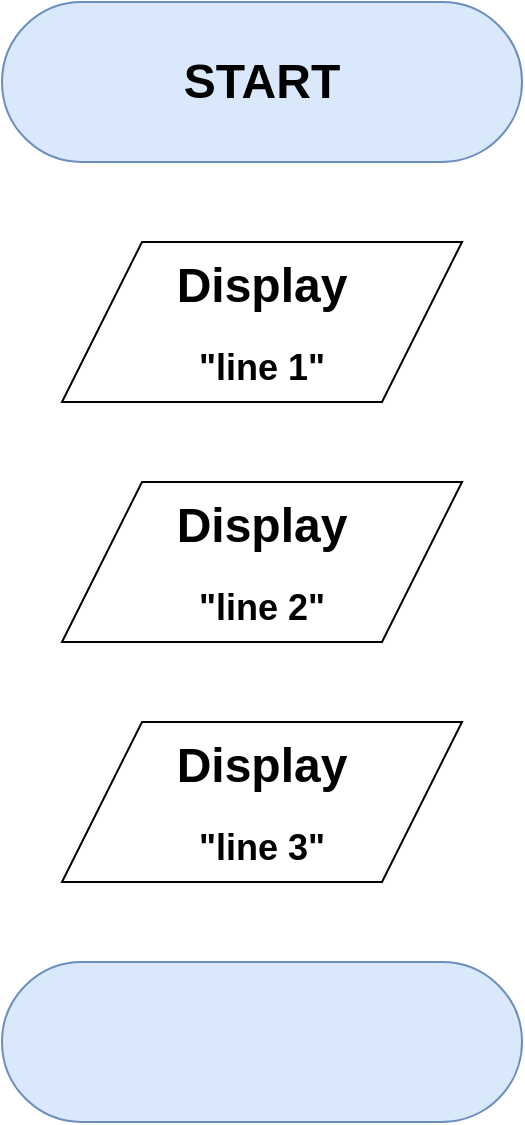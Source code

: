 <mxfile version="24.5.4" type="github">
  <diagram name="Page-1" id="mYBH6MhaRYFxdhJC3-Am">
    <mxGraphModel dx="1189" dy="687" grid="1" gridSize="10" guides="1" tooltips="1" connect="1" arrows="1" fold="1" page="1" pageScale="1" pageWidth="850" pageHeight="1100" math="0" shadow="0">
      <root>
        <mxCell id="0" />
        <mxCell id="1" parent="0" />
        <mxCell id="P1f1h8eZhRT9AxHkjru2-1" value="&lt;h1&gt;START&lt;/h1&gt;" style="html=1;dashed=0;whiteSpace=wrap;shape=mxgraph.dfd.start;fillColor=#dae8fc;strokeColor=#6c8ebf;" vertex="1" parent="1">
          <mxGeometry x="295" y="40" width="260" height="80" as="geometry" />
        </mxCell>
        <mxCell id="P1f1h8eZhRT9AxHkjru2-2" value="&lt;h1&gt;Display&lt;/h1&gt;&lt;h2&gt;&quot;line 1&quot;&lt;/h2&gt;" style="shape=parallelogram;perimeter=parallelogramPerimeter;whiteSpace=wrap;html=1;dashed=0;" vertex="1" parent="1">
          <mxGeometry x="325" y="160" width="200" height="80" as="geometry" />
        </mxCell>
        <mxCell id="P1f1h8eZhRT9AxHkjru2-3" value="&lt;h1&gt;Display&lt;/h1&gt;&lt;h2&gt;&quot;line 2&quot;&lt;/h2&gt;" style="shape=parallelogram;perimeter=parallelogramPerimeter;whiteSpace=wrap;html=1;dashed=0;" vertex="1" parent="1">
          <mxGeometry x="325" y="280" width="200" height="80" as="geometry" />
        </mxCell>
        <mxCell id="P1f1h8eZhRT9AxHkjru2-4" value="&lt;h1&gt;Display&lt;/h1&gt;&lt;h2&gt;&quot;line 3&quot;&lt;/h2&gt;" style="shape=parallelogram;perimeter=parallelogramPerimeter;whiteSpace=wrap;html=1;dashed=0;" vertex="1" parent="1">
          <mxGeometry x="325" y="400" width="200" height="80" as="geometry" />
        </mxCell>
        <mxCell id="P1f1h8eZhRT9AxHkjru2-5" style="edgeStyle=orthogonalEdgeStyle;rounded=0;orthogonalLoop=1;jettySize=auto;html=1;exitX=0.5;exitY=1;exitDx=0;exitDy=0;" edge="1" parent="1" source="P1f1h8eZhRT9AxHkjru2-3" target="P1f1h8eZhRT9AxHkjru2-3">
          <mxGeometry relative="1" as="geometry" />
        </mxCell>
        <mxCell id="P1f1h8eZhRT9AxHkjru2-6" value="" style="html=1;dashed=0;whiteSpace=wrap;shape=mxgraph.dfd.start;fillColor=#dae8fc;strokeColor=#6c8ebf;" vertex="1" parent="1">
          <mxGeometry x="295" y="520" width="260" height="80" as="geometry" />
        </mxCell>
      </root>
    </mxGraphModel>
  </diagram>
</mxfile>
